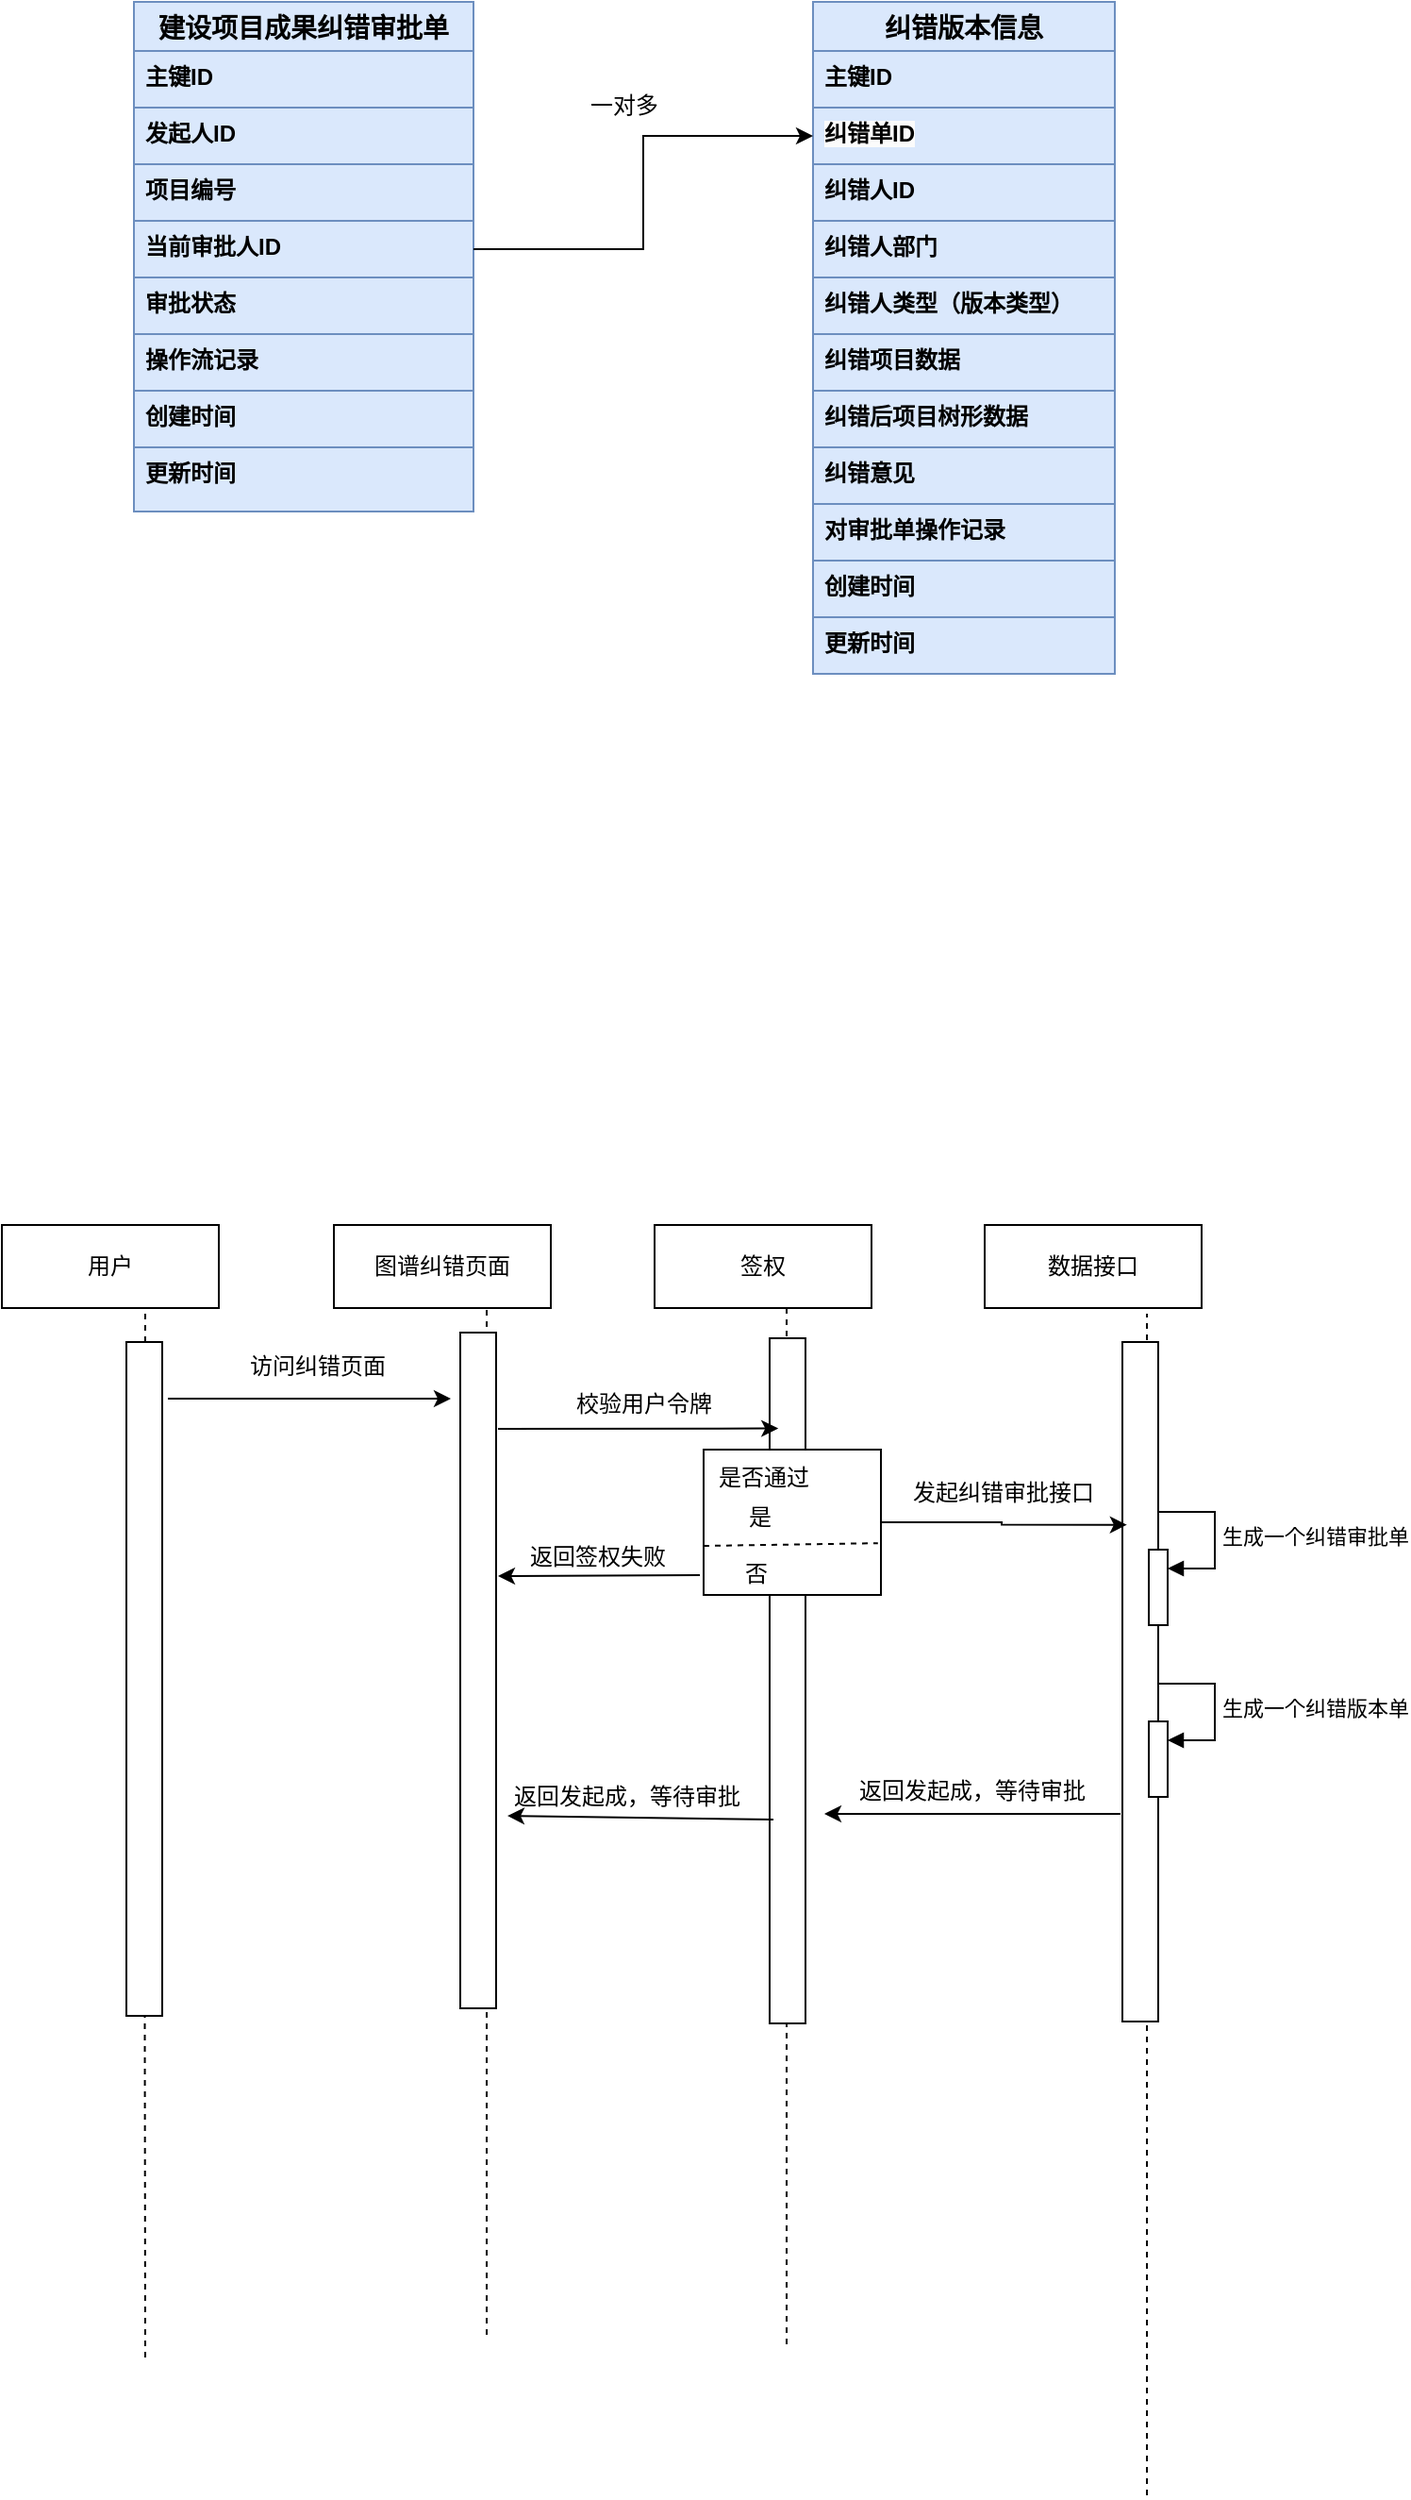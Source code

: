 <mxfile version="24.7.10">
  <diagram name="第 1 页" id="kT-wk51SkEdILYPWkGyS">
    <mxGraphModel dx="1050" dy="557" grid="0" gridSize="9" guides="1" tooltips="1" connect="1" arrows="1" fold="1" page="1" pageScale="1" pageWidth="827" pageHeight="1169" background="none" math="0" shadow="0">
      <root>
        <mxCell id="0" />
        <mxCell id="1" parent="0" />
        <mxCell id="QmBSqBYY-TNjPGqKKgsR-17" value="建设项目成果纠错审批单" style="swimlane;fontStyle=1;childLayout=stackLayout;horizontal=1;startSize=26;horizontalStack=0;resizeParent=1;resizeParentMax=0;resizeLast=0;collapsible=1;marginBottom=0;align=center;fontSize=14;fillColor=#dae8fc;strokeColor=#6c8ebf;" vertex="1" parent="1">
          <mxGeometry x="130" y="110" width="180" height="270" as="geometry" />
        </mxCell>
        <mxCell id="QmBSqBYY-TNjPGqKKgsR-18" value="主键ID" style="text;strokeColor=#6c8ebf;fillColor=#dae8fc;spacingLeft=4;spacingRight=4;overflow=hidden;rotatable=0;points=[[0,0.5],[1,0.5]];portConstraint=eastwest;fontSize=12;whiteSpace=wrap;html=1;fontStyle=1" vertex="1" parent="QmBSqBYY-TNjPGqKKgsR-17">
          <mxGeometry y="26" width="180" height="30" as="geometry" />
        </mxCell>
        <mxCell id="QmBSqBYY-TNjPGqKKgsR-33" value="发起人ID" style="text;strokeColor=#6c8ebf;fillColor=#dae8fc;spacingLeft=4;spacingRight=4;overflow=hidden;rotatable=0;points=[[0,0.5],[1,0.5]];portConstraint=eastwest;fontSize=12;whiteSpace=wrap;html=1;fontStyle=1" vertex="1" parent="QmBSqBYY-TNjPGqKKgsR-17">
          <mxGeometry y="56" width="180" height="30" as="geometry" />
        </mxCell>
        <mxCell id="QmBSqBYY-TNjPGqKKgsR-24" value="项目编号" style="text;strokeColor=#6c8ebf;fillColor=#dae8fc;spacingLeft=4;spacingRight=4;overflow=hidden;rotatable=0;points=[[0,0.5],[1,0.5]];portConstraint=eastwest;fontSize=12;whiteSpace=wrap;html=1;fontStyle=1" vertex="1" parent="QmBSqBYY-TNjPGqKKgsR-17">
          <mxGeometry y="86" width="180" height="30" as="geometry" />
        </mxCell>
        <mxCell id="QmBSqBYY-TNjPGqKKgsR-20" value="当前审批人ID" style="text;strokeColor=#6c8ebf;fillColor=#dae8fc;spacingLeft=4;spacingRight=4;overflow=hidden;rotatable=0;points=[[0,0.5],[1,0.5]];portConstraint=eastwest;fontSize=12;whiteSpace=wrap;html=1;fontStyle=1" vertex="1" parent="QmBSqBYY-TNjPGqKKgsR-17">
          <mxGeometry y="116" width="180" height="30" as="geometry" />
        </mxCell>
        <mxCell id="QmBSqBYY-TNjPGqKKgsR-36" value="审批状态" style="text;strokeColor=#6c8ebf;fillColor=#dae8fc;spacingLeft=4;spacingRight=4;overflow=hidden;rotatable=0;points=[[0,0.5],[1,0.5]];portConstraint=eastwest;fontSize=12;whiteSpace=wrap;html=1;fontStyle=1" vertex="1" parent="QmBSqBYY-TNjPGqKKgsR-17">
          <mxGeometry y="146" width="180" height="30" as="geometry" />
        </mxCell>
        <mxCell id="QmBSqBYY-TNjPGqKKgsR-25" value="操作流记录" style="text;strokeColor=#6c8ebf;fillColor=#dae8fc;spacingLeft=4;spacingRight=4;overflow=hidden;rotatable=0;points=[[0,0.5],[1,0.5]];portConstraint=eastwest;fontSize=12;whiteSpace=wrap;html=1;fontStyle=1" vertex="1" parent="QmBSqBYY-TNjPGqKKgsR-17">
          <mxGeometry y="176" width="180" height="30" as="geometry" />
        </mxCell>
        <mxCell id="QmBSqBYY-TNjPGqKKgsR-34" value="创建时间" style="text;strokeColor=#6c8ebf;fillColor=#dae8fc;spacingLeft=4;spacingRight=4;overflow=hidden;rotatable=0;points=[[0,0.5],[1,0.5]];portConstraint=eastwest;fontSize=12;whiteSpace=wrap;html=1;fontStyle=1" vertex="1" parent="QmBSqBYY-TNjPGqKKgsR-17">
          <mxGeometry y="206" width="180" height="30" as="geometry" />
        </mxCell>
        <mxCell id="QmBSqBYY-TNjPGqKKgsR-35" value="更新时间" style="text;strokeColor=#6c8ebf;fillColor=#dae8fc;spacingLeft=4;spacingRight=4;overflow=hidden;rotatable=0;points=[[0,0.5],[1,0.5]];portConstraint=eastwest;fontSize=12;whiteSpace=wrap;html=1;fontStyle=1" vertex="1" parent="QmBSqBYY-TNjPGqKKgsR-17">
          <mxGeometry y="236" width="180" height="34" as="geometry" />
        </mxCell>
        <mxCell id="QmBSqBYY-TNjPGqKKgsR-26" value="纠错版本信息" style="swimlane;fontStyle=1;childLayout=stackLayout;horizontal=1;startSize=26;horizontalStack=0;resizeParent=1;resizeParentMax=0;resizeLast=0;collapsible=1;marginBottom=0;align=center;fontSize=14;fillColor=#dae8fc;strokeColor=#6c8ebf;" vertex="1" parent="1">
          <mxGeometry x="490" y="110" width="160" height="356" as="geometry" />
        </mxCell>
        <mxCell id="QmBSqBYY-TNjPGqKKgsR-27" value="主键ID" style="text;strokeColor=#6c8ebf;fillColor=#dae8fc;spacingLeft=4;spacingRight=4;overflow=hidden;rotatable=0;points=[[0,0.5],[1,0.5]];portConstraint=eastwest;fontSize=12;whiteSpace=wrap;html=1;fontStyle=1" vertex="1" parent="QmBSqBYY-TNjPGqKKgsR-26">
          <mxGeometry y="26" width="160" height="30" as="geometry" />
        </mxCell>
        <mxCell id="QmBSqBYY-TNjPGqKKgsR-28" value="&lt;span style=&quot;color: rgb(0, 0, 0); font-family: Helvetica; font-size: 12px; font-style: normal; font-variant-ligatures: normal; font-variant-caps: normal; font-weight: 700; letter-spacing: normal; orphans: 2; text-align: left; text-indent: 0px; text-transform: none; widows: 2; word-spacing: 0px; -webkit-text-stroke-width: 0px; white-space: normal; background-color: rgb(251, 251, 251); text-decoration-thickness: initial; text-decoration-style: initial; text-decoration-color: initial; display: inline !important; float: none;&quot;&gt;纠错单ID&lt;/span&gt;" style="text;strokeColor=#6c8ebf;fillColor=#dae8fc;spacingLeft=4;spacingRight=4;overflow=hidden;rotatable=0;points=[[0,0.5],[1,0.5]];portConstraint=eastwest;fontSize=12;whiteSpace=wrap;html=1;fontStyle=1" vertex="1" parent="QmBSqBYY-TNjPGqKKgsR-26">
          <mxGeometry y="56" width="160" height="30" as="geometry" />
        </mxCell>
        <mxCell id="QmBSqBYY-TNjPGqKKgsR-29" value="纠错人ID" style="text;strokeColor=#6c8ebf;fillColor=#dae8fc;spacingLeft=4;spacingRight=4;overflow=hidden;rotatable=0;points=[[0,0.5],[1,0.5]];portConstraint=eastwest;fontSize=12;whiteSpace=wrap;html=1;fontStyle=1" vertex="1" parent="QmBSqBYY-TNjPGqKKgsR-26">
          <mxGeometry y="86" width="160" height="30" as="geometry" />
        </mxCell>
        <mxCell id="QmBSqBYY-TNjPGqKKgsR-44" value="纠错人部门" style="text;strokeColor=#6c8ebf;fillColor=#dae8fc;spacingLeft=4;spacingRight=4;overflow=hidden;rotatable=0;points=[[0,0.5],[1,0.5]];portConstraint=eastwest;fontSize=12;whiteSpace=wrap;html=1;fontStyle=1" vertex="1" parent="QmBSqBYY-TNjPGqKKgsR-26">
          <mxGeometry y="116" width="160" height="30" as="geometry" />
        </mxCell>
        <mxCell id="QmBSqBYY-TNjPGqKKgsR-43" value="纠错人类型（版本类型）" style="text;strokeColor=#6c8ebf;fillColor=#dae8fc;spacingLeft=4;spacingRight=4;overflow=hidden;rotatable=0;points=[[0,0.5],[1,0.5]];portConstraint=eastwest;fontSize=12;whiteSpace=wrap;html=1;fontStyle=1" vertex="1" parent="QmBSqBYY-TNjPGqKKgsR-26">
          <mxGeometry y="146" width="160" height="30" as="geometry" />
        </mxCell>
        <mxCell id="QmBSqBYY-TNjPGqKKgsR-30" value="纠错项目数据" style="text;strokeColor=#6c8ebf;fillColor=#dae8fc;spacingLeft=4;spacingRight=4;overflow=hidden;rotatable=0;points=[[0,0.5],[1,0.5]];portConstraint=eastwest;fontSize=12;whiteSpace=wrap;html=1;fontStyle=1" vertex="1" parent="QmBSqBYY-TNjPGqKKgsR-26">
          <mxGeometry y="176" width="160" height="30" as="geometry" />
        </mxCell>
        <mxCell id="QmBSqBYY-TNjPGqKKgsR-31" value="纠错后项目树形数据" style="text;strokeColor=#6c8ebf;fillColor=#dae8fc;spacingLeft=4;spacingRight=4;overflow=hidden;rotatable=0;points=[[0,0.5],[1,0.5]];portConstraint=eastwest;fontSize=12;whiteSpace=wrap;html=1;fontStyle=1" vertex="1" parent="QmBSqBYY-TNjPGqKKgsR-26">
          <mxGeometry y="206" width="160" height="30" as="geometry" />
        </mxCell>
        <mxCell id="QmBSqBYY-TNjPGqKKgsR-38" value="纠错意见" style="text;strokeColor=#6c8ebf;fillColor=#dae8fc;spacingLeft=4;spacingRight=4;overflow=hidden;rotatable=0;points=[[0,0.5],[1,0.5]];portConstraint=eastwest;fontSize=12;whiteSpace=wrap;html=1;fontStyle=1" vertex="1" parent="QmBSqBYY-TNjPGqKKgsR-26">
          <mxGeometry y="236" width="160" height="30" as="geometry" />
        </mxCell>
        <mxCell id="QmBSqBYY-TNjPGqKKgsR-37" value="对审批单操作记录" style="text;strokeColor=#6c8ebf;fillColor=#dae8fc;spacingLeft=4;spacingRight=4;overflow=hidden;rotatable=0;points=[[0,0.5],[1,0.5]];portConstraint=eastwest;fontSize=12;whiteSpace=wrap;html=1;fontStyle=1" vertex="1" parent="QmBSqBYY-TNjPGqKKgsR-26">
          <mxGeometry y="266" width="160" height="30" as="geometry" />
        </mxCell>
        <mxCell id="QmBSqBYY-TNjPGqKKgsR-39" value="创建时间" style="text;strokeColor=#6c8ebf;fillColor=#dae8fc;spacingLeft=4;spacingRight=4;overflow=hidden;rotatable=0;points=[[0,0.5],[1,0.5]];portConstraint=eastwest;fontSize=12;whiteSpace=wrap;html=1;fontStyle=1" vertex="1" parent="QmBSqBYY-TNjPGqKKgsR-26">
          <mxGeometry y="296" width="160" height="30" as="geometry" />
        </mxCell>
        <mxCell id="QmBSqBYY-TNjPGqKKgsR-40" value="更新时间" style="text;strokeColor=#6c8ebf;fillColor=#dae8fc;spacingLeft=4;spacingRight=4;overflow=hidden;rotatable=0;points=[[0,0.5],[1,0.5]];portConstraint=eastwest;fontSize=12;whiteSpace=wrap;html=1;fontStyle=1" vertex="1" parent="QmBSqBYY-TNjPGqKKgsR-26">
          <mxGeometry y="326" width="160" height="30" as="geometry" />
        </mxCell>
        <mxCell id="QmBSqBYY-TNjPGqKKgsR-41" style="edgeStyle=orthogonalEdgeStyle;rounded=0;orthogonalLoop=1;jettySize=auto;html=1;entryX=0;entryY=0.5;entryDx=0;entryDy=0;" edge="1" parent="1" source="QmBSqBYY-TNjPGqKKgsR-20" target="QmBSqBYY-TNjPGqKKgsR-28">
          <mxGeometry relative="1" as="geometry" />
        </mxCell>
        <mxCell id="QmBSqBYY-TNjPGqKKgsR-42" value="一对多" style="text;html=1;align=center;verticalAlign=middle;whiteSpace=wrap;rounded=0;" vertex="1" parent="1">
          <mxGeometry x="360" y="150" width="60" height="30" as="geometry" />
        </mxCell>
        <mxCell id="QmBSqBYY-TNjPGqKKgsR-45" value="用户" style="rounded=0;whiteSpace=wrap;html=1;" vertex="1" parent="1">
          <mxGeometry x="60" y="758" width="115" height="44" as="geometry" />
        </mxCell>
        <mxCell id="QmBSqBYY-TNjPGqKKgsR-47" value="签权" style="rounded=0;whiteSpace=wrap;html=1;" vertex="1" parent="1">
          <mxGeometry x="406" y="758" width="115" height="44" as="geometry" />
        </mxCell>
        <mxCell id="QmBSqBYY-TNjPGqKKgsR-48" value="图谱纠错页面" style="rounded=0;whiteSpace=wrap;html=1;" vertex="1" parent="1">
          <mxGeometry x="236" y="758" width="115" height="44" as="geometry" />
        </mxCell>
        <mxCell id="QmBSqBYY-TNjPGqKKgsR-49" value="数据接口" style="rounded=0;whiteSpace=wrap;html=1;" vertex="1" parent="1">
          <mxGeometry x="581" y="758" width="115" height="44" as="geometry" />
        </mxCell>
        <mxCell id="QmBSqBYY-TNjPGqKKgsR-50" value="" style="endArrow=none;dashed=1;html=1;rounded=0;" edge="1" parent="1" source="QmBSqBYY-TNjPGqKKgsR-54">
          <mxGeometry width="50" height="50" relative="1" as="geometry">
            <mxPoint x="136" y="1077" as="sourcePoint" />
            <mxPoint x="136" y="805" as="targetPoint" />
          </mxGeometry>
        </mxCell>
        <mxCell id="QmBSqBYY-TNjPGqKKgsR-51" value="" style="endArrow=none;dashed=1;html=1;rounded=0;" edge="1" parent="1">
          <mxGeometry width="50" height="50" relative="1" as="geometry">
            <mxPoint x="317" y="1346" as="sourcePoint" />
            <mxPoint x="317" y="802" as="targetPoint" />
          </mxGeometry>
        </mxCell>
        <mxCell id="QmBSqBYY-TNjPGqKKgsR-52" value="" style="endArrow=none;dashed=1;html=1;rounded=0;" edge="1" parent="1">
          <mxGeometry width="50" height="50" relative="1" as="geometry">
            <mxPoint x="476" y="1351" as="sourcePoint" />
            <mxPoint x="476" y="802" as="targetPoint" />
          </mxGeometry>
        </mxCell>
        <mxCell id="QmBSqBYY-TNjPGqKKgsR-53" value="" style="endArrow=none;dashed=1;html=1;rounded=0;" edge="1" parent="1">
          <mxGeometry width="50" height="50" relative="1" as="geometry">
            <mxPoint x="667" y="1431" as="sourcePoint" />
            <mxPoint x="667" y="805" as="targetPoint" />
          </mxGeometry>
        </mxCell>
        <mxCell id="QmBSqBYY-TNjPGqKKgsR-55" value="" style="endArrow=none;dashed=1;html=1;rounded=0;" edge="1" parent="1" target="QmBSqBYY-TNjPGqKKgsR-54">
          <mxGeometry width="50" height="50" relative="1" as="geometry">
            <mxPoint x="136" y="1358" as="sourcePoint" />
            <mxPoint x="136" y="805" as="targetPoint" />
          </mxGeometry>
        </mxCell>
        <mxCell id="QmBSqBYY-TNjPGqKKgsR-54" value="" style="rounded=0;whiteSpace=wrap;html=1;" vertex="1" parent="1">
          <mxGeometry x="126" y="820" width="19" height="357" as="geometry" />
        </mxCell>
        <mxCell id="QmBSqBYY-TNjPGqKKgsR-57" value="" style="rounded=0;whiteSpace=wrap;html=1;" vertex="1" parent="1">
          <mxGeometry x="303" y="815" width="19" height="358" as="geometry" />
        </mxCell>
        <mxCell id="QmBSqBYY-TNjPGqKKgsR-58" value="" style="rounded=0;whiteSpace=wrap;html=1;" vertex="1" parent="1">
          <mxGeometry x="467" y="818" width="19" height="363" as="geometry" />
        </mxCell>
        <mxCell id="QmBSqBYY-TNjPGqKKgsR-59" value="" style="rounded=0;whiteSpace=wrap;html=1;" vertex="1" parent="1">
          <mxGeometry x="654" y="820" width="19" height="360" as="geometry" />
        </mxCell>
        <mxCell id="QmBSqBYY-TNjPGqKKgsR-60" value="" style="endArrow=classic;html=1;rounded=0;" edge="1" parent="1">
          <mxGeometry width="50" height="50" relative="1" as="geometry">
            <mxPoint x="148" y="850" as="sourcePoint" />
            <mxPoint x="298" y="850" as="targetPoint" />
          </mxGeometry>
        </mxCell>
        <mxCell id="QmBSqBYY-TNjPGqKKgsR-61" value="访问纠错页面" style="text;html=1;align=center;verticalAlign=middle;whiteSpace=wrap;rounded=0;" vertex="1" parent="1">
          <mxGeometry x="178" y="818" width="99" height="30" as="geometry" />
        </mxCell>
        <mxCell id="QmBSqBYY-TNjPGqKKgsR-63" value="" style="endArrow=classic;html=1;rounded=0;entryX=0.242;entryY=0.3;entryDx=0;entryDy=0;entryPerimeter=0;" edge="1" parent="1">
          <mxGeometry width="50" height="50" relative="1" as="geometry">
            <mxPoint x="323" y="866" as="sourcePoint" />
            <mxPoint x="471.598" y="865.8" as="targetPoint" />
          </mxGeometry>
        </mxCell>
        <mxCell id="QmBSqBYY-TNjPGqKKgsR-64" value="校验用户令牌" style="text;html=1;align=center;verticalAlign=middle;whiteSpace=wrap;rounded=0;" vertex="1" parent="1">
          <mxGeometry x="351" y="838" width="99" height="30" as="geometry" />
        </mxCell>
        <mxCell id="QmBSqBYY-TNjPGqKKgsR-65" value="" style="rounded=0;whiteSpace=wrap;html=1;" vertex="1" parent="1">
          <mxGeometry x="432" y="877" width="94" height="77" as="geometry" />
        </mxCell>
        <mxCell id="QmBSqBYY-TNjPGqKKgsR-66" value="是否通过" style="text;html=1;align=center;verticalAlign=middle;whiteSpace=wrap;rounded=0;" vertex="1" parent="1">
          <mxGeometry x="433.5" y="877" width="60" height="30" as="geometry" />
        </mxCell>
        <mxCell id="QmBSqBYY-TNjPGqKKgsR-67" value="是" style="text;html=1;align=center;verticalAlign=middle;whiteSpace=wrap;rounded=0;" vertex="1" parent="1">
          <mxGeometry x="432" y="898" width="60" height="30" as="geometry" />
        </mxCell>
        <mxCell id="QmBSqBYY-TNjPGqKKgsR-68" value="" style="endArrow=none;dashed=1;html=1;rounded=0;exitX=0;exitY=1;exitDx=0;exitDy=0;entryX=0.983;entryY=0.644;entryDx=0;entryDy=0;entryPerimeter=0;" edge="1" parent="1" source="QmBSqBYY-TNjPGqKKgsR-67" target="QmBSqBYY-TNjPGqKKgsR-65">
          <mxGeometry width="50" height="50" relative="1" as="geometry">
            <mxPoint x="448" y="947" as="sourcePoint" />
            <mxPoint x="498" y="897" as="targetPoint" />
          </mxGeometry>
        </mxCell>
        <mxCell id="QmBSqBYY-TNjPGqKKgsR-70" value="否" style="text;html=1;align=center;verticalAlign=middle;whiteSpace=wrap;rounded=0;" vertex="1" parent="1">
          <mxGeometry x="430" y="928" width="60" height="30" as="geometry" />
        </mxCell>
        <mxCell id="QmBSqBYY-TNjPGqKKgsR-71" value="" style="endArrow=classic;html=1;rounded=0;" edge="1" parent="1">
          <mxGeometry width="50" height="50" relative="1" as="geometry">
            <mxPoint x="430" y="943.562" as="sourcePoint" />
            <mxPoint x="323" y="944" as="targetPoint" />
          </mxGeometry>
        </mxCell>
        <mxCell id="QmBSqBYY-TNjPGqKKgsR-72" value="返回签权失败" style="text;html=1;align=center;verticalAlign=middle;whiteSpace=wrap;rounded=0;" vertex="1" parent="1">
          <mxGeometry x="330" y="928" width="92" height="12" as="geometry" />
        </mxCell>
        <mxCell id="QmBSqBYY-TNjPGqKKgsR-73" style="edgeStyle=orthogonalEdgeStyle;rounded=0;orthogonalLoop=1;jettySize=auto;html=1;exitX=1;exitY=0.5;exitDx=0;exitDy=0;entryX=0.126;entryY=0.269;entryDx=0;entryDy=0;entryPerimeter=0;" edge="1" parent="1" source="QmBSqBYY-TNjPGqKKgsR-65" target="QmBSqBYY-TNjPGqKKgsR-59">
          <mxGeometry relative="1" as="geometry">
            <mxPoint x="652" y="916" as="targetPoint" />
          </mxGeometry>
        </mxCell>
        <mxCell id="QmBSqBYY-TNjPGqKKgsR-74" value="发起纠错审批接口" style="text;html=1;align=center;verticalAlign=middle;whiteSpace=wrap;rounded=0;" vertex="1" parent="1">
          <mxGeometry x="536" y="889" width="110" height="21" as="geometry" />
        </mxCell>
        <mxCell id="QmBSqBYY-TNjPGqKKgsR-84" value="" style="endArrow=classic;html=1;rounded=0;" edge="1" parent="1">
          <mxGeometry width="50" height="50" relative="1" as="geometry">
            <mxPoint x="653" y="1070" as="sourcePoint" />
            <mxPoint x="496" y="1070" as="targetPoint" />
          </mxGeometry>
        </mxCell>
        <mxCell id="QmBSqBYY-TNjPGqKKgsR-85" value="返回发起成，等待审批" style="text;html=1;align=center;verticalAlign=middle;whiteSpace=wrap;rounded=0;" vertex="1" parent="1">
          <mxGeometry x="510" y="1048" width="129" height="20" as="geometry" />
        </mxCell>
        <mxCell id="QmBSqBYY-TNjPGqKKgsR-89" value="" style="html=1;points=[[0,0,0,0,5],[0,1,0,0,-5],[1,0,0,0,5],[1,1,0,0,-5]];perimeter=orthogonalPerimeter;outlineConnect=0;targetShapes=umlLifeline;portConstraint=eastwest;newEdgeStyle={&quot;curved&quot;:0,&quot;rounded&quot;:0};" vertex="1" parent="1">
          <mxGeometry x="668" y="1021" width="10" height="40" as="geometry" />
        </mxCell>
        <mxCell id="QmBSqBYY-TNjPGqKKgsR-90" value="生成一个纠错版本单" style="html=1;align=left;spacingLeft=2;endArrow=block;rounded=0;edgeStyle=orthogonalEdgeStyle;curved=0;rounded=0;" edge="1" target="QmBSqBYY-TNjPGqKKgsR-89" parent="1">
          <mxGeometry relative="1" as="geometry">
            <mxPoint x="673" y="1001" as="sourcePoint" />
            <Array as="points">
              <mxPoint x="703" y="1031" />
            </Array>
          </mxGeometry>
        </mxCell>
        <mxCell id="QmBSqBYY-TNjPGqKKgsR-92" value="" style="html=1;points=[[0,0,0,0,5],[0,1,0,0,-5],[1,0,0,0,5],[1,1,0,0,-5]];perimeter=orthogonalPerimeter;outlineConnect=0;targetShapes=umlLifeline;portConstraint=eastwest;newEdgeStyle={&quot;curved&quot;:0,&quot;rounded&quot;:0};" vertex="1" parent="1">
          <mxGeometry x="668" y="930" width="10" height="40" as="geometry" />
        </mxCell>
        <mxCell id="QmBSqBYY-TNjPGqKKgsR-93" value="生成一个纠错审批单" style="html=1;align=left;spacingLeft=2;endArrow=block;rounded=0;edgeStyle=orthogonalEdgeStyle;curved=0;rounded=0;" edge="1" target="QmBSqBYY-TNjPGqKKgsR-92" parent="1">
          <mxGeometry relative="1" as="geometry">
            <mxPoint x="673" y="910" as="sourcePoint" />
            <Array as="points">
              <mxPoint x="703" y="940" />
            </Array>
          </mxGeometry>
        </mxCell>
        <mxCell id="QmBSqBYY-TNjPGqKKgsR-94" value="" style="endArrow=classic;html=1;rounded=0;exitX=-0.042;exitY=0.484;exitDx=0;exitDy=0;exitPerimeter=0;entryX=0;entryY=1;entryDx=0;entryDy=0;" edge="1" parent="1" target="QmBSqBYY-TNjPGqKKgsR-95">
          <mxGeometry width="50" height="50" relative="1" as="geometry">
            <mxPoint x="469" y="1073" as="sourcePoint" />
            <mxPoint x="303" y="1073" as="targetPoint" />
          </mxGeometry>
        </mxCell>
        <mxCell id="QmBSqBYY-TNjPGqKKgsR-95" value="返回发起成，等待审批" style="text;html=1;align=center;verticalAlign=middle;whiteSpace=wrap;rounded=0;" vertex="1" parent="1">
          <mxGeometry x="328" y="1051" width="127" height="20" as="geometry" />
        </mxCell>
      </root>
    </mxGraphModel>
  </diagram>
</mxfile>
